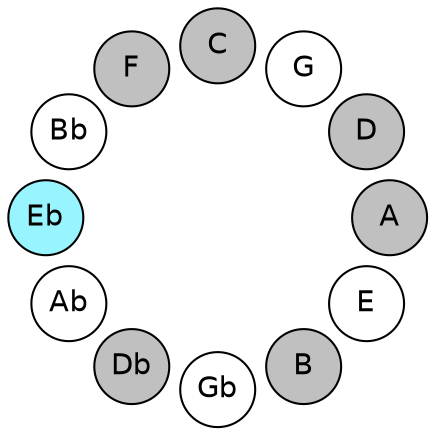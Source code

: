 
graph {

layout = circo;
mindist = .1

node [shape = circle, fontname = Helvetica, margin = 0, style = filled]
edge [style=invis]

subgraph 1 {
	E -- B -- Gb -- Db -- Ab -- Eb -- Bb -- F -- C -- G -- D -- A -- E
}

E [fillcolor = white];
B [fillcolor = gray];
Gb [fillcolor = white];
Db [fillcolor = gray];
Ab [fillcolor = white];
Eb [fillcolor = cadetblue1];
Bb [fillcolor = white];
F [fillcolor = gray];
C [fillcolor = gray];
G [fillcolor = white];
D [fillcolor = gray];
A [fillcolor = gray];
}
